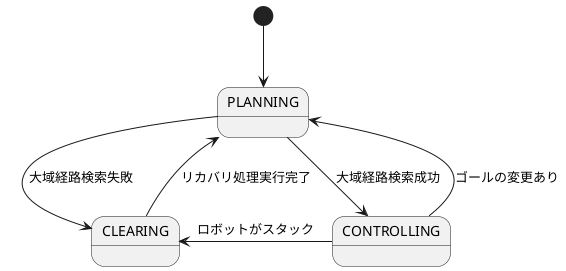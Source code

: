 @startuml

[*] -down-> PLANNING
PLANNING -down-> CONTROLLING: 大域経路検索成功
PLANNING -down-> CLEARING: 大域経路検索失敗
CONTROLLING -left-> CLEARING: ロボットがスタック
CONTROLLING -up-> PLANNING: ゴールの変更あり
CLEARING -up-> PLANNING: リカバリ処理実行完了

@enduml